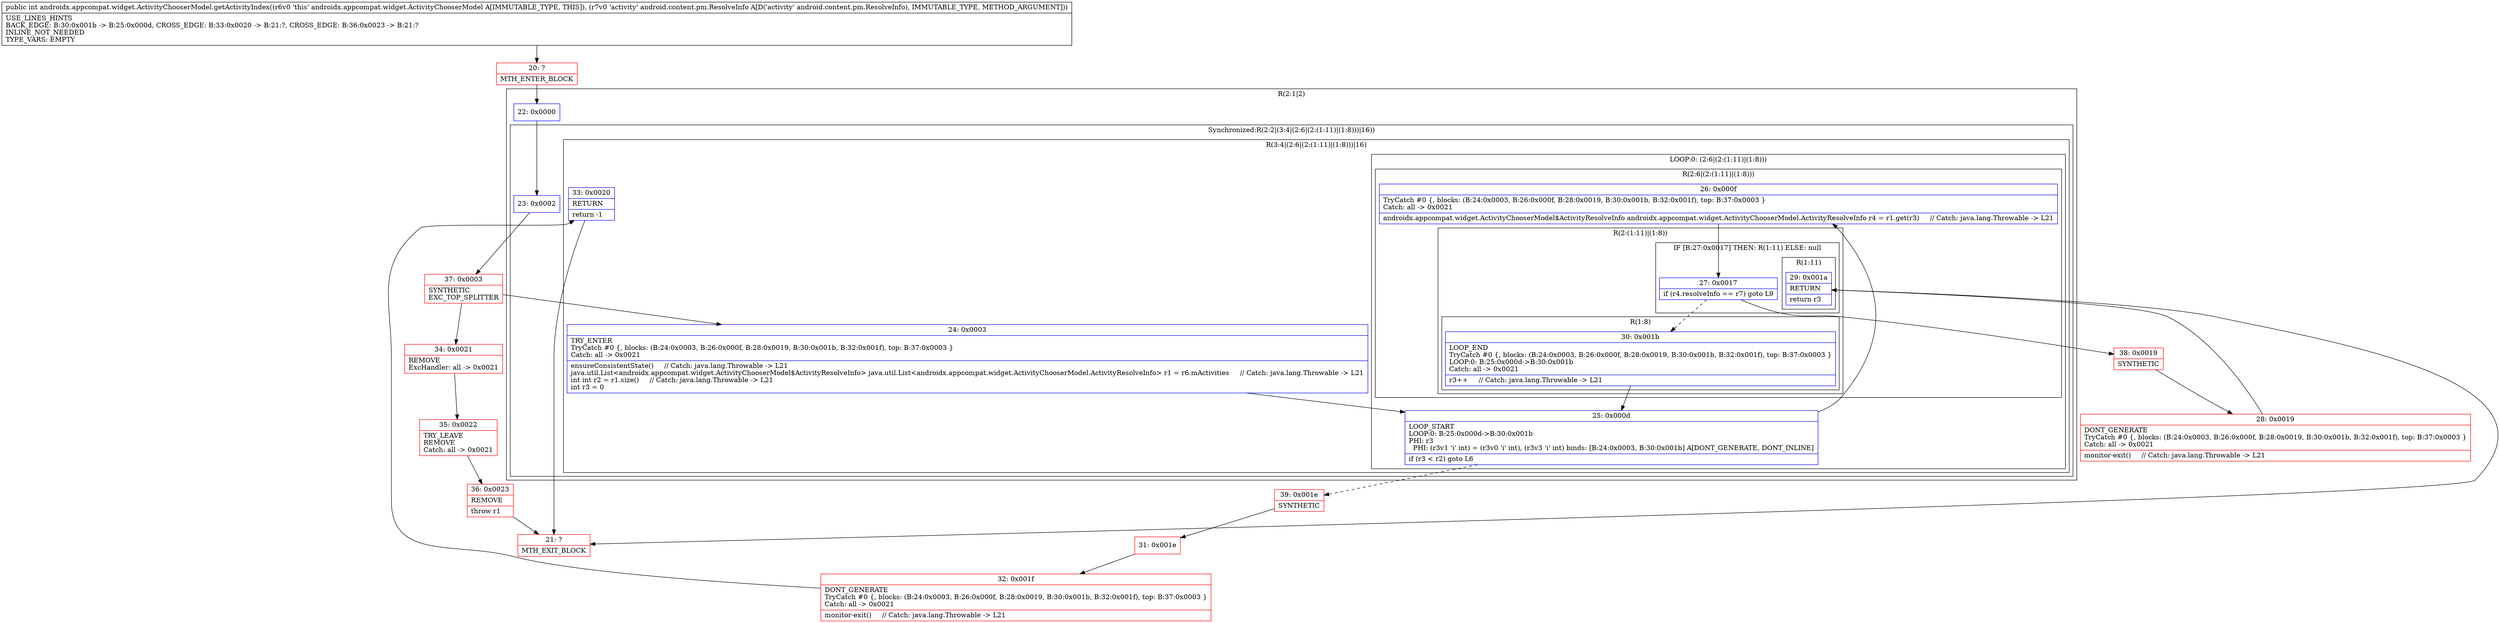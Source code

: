 digraph "CFG forandroidx.appcompat.widget.ActivityChooserModel.getActivityIndex(Landroid\/content\/pm\/ResolveInfo;)I" {
subgraph cluster_Region_315166252 {
label = "R(2:1|2)";
node [shape=record,color=blue];
Node_22 [shape=record,label="{22\:\ 0x0000}"];
subgraph cluster_SynchronizedRegion_727793206 {
label = "Synchronized:R(2:2|(3:4|(2:6|(2:(1:11)|(1:8)))|16))";
node [shape=record,color=blue];
Node_23 [shape=record,label="{23\:\ 0x0002}"];
subgraph cluster_Region_507585534 {
label = "R(3:4|(2:6|(2:(1:11)|(1:8)))|16)";
node [shape=record,color=blue];
Node_24 [shape=record,label="{24\:\ 0x0003|TRY_ENTER\lTryCatch #0 \{, blocks: (B:24:0x0003, B:26:0x000f, B:28:0x0019, B:30:0x001b, B:32:0x001f), top: B:37:0x0003 \}\lCatch: all \-\> 0x0021\l|ensureConsistentState()     \/\/ Catch: java.lang.Throwable \-\> L21\ljava.util.List\<androidx.appcompat.widget.ActivityChooserModel$ActivityResolveInfo\> java.util.List\<androidx.appcompat.widget.ActivityChooserModel.ActivityResolveInfo\> r1 = r6.mActivities     \/\/ Catch: java.lang.Throwable \-\> L21\lint int r2 = r1.size()     \/\/ Catch: java.lang.Throwable \-\> L21\lint r3 = 0\l}"];
subgraph cluster_LoopRegion_1365175331 {
label = "LOOP:0: (2:6|(2:(1:11)|(1:8)))";
node [shape=record,color=blue];
Node_25 [shape=record,label="{25\:\ 0x000d|LOOP_START\lLOOP:0: B:25:0x000d\-\>B:30:0x001b\lPHI: r3 \l  PHI: (r3v1 'i' int) = (r3v0 'i' int), (r3v3 'i' int) binds: [B:24:0x0003, B:30:0x001b] A[DONT_GENERATE, DONT_INLINE]\l|if (r3 \< r2) goto L6\l}"];
subgraph cluster_Region_295423544 {
label = "R(2:6|(2:(1:11)|(1:8)))";
node [shape=record,color=blue];
Node_26 [shape=record,label="{26\:\ 0x000f|TryCatch #0 \{, blocks: (B:24:0x0003, B:26:0x000f, B:28:0x0019, B:30:0x001b, B:32:0x001f), top: B:37:0x0003 \}\lCatch: all \-\> 0x0021\l|androidx.appcompat.widget.ActivityChooserModel$ActivityResolveInfo androidx.appcompat.widget.ActivityChooserModel.ActivityResolveInfo r4 = r1.get(r3)     \/\/ Catch: java.lang.Throwable \-\> L21\l}"];
subgraph cluster_Region_466390596 {
label = "R(2:(1:11)|(1:8))";
node [shape=record,color=blue];
subgraph cluster_IfRegion_906949721 {
label = "IF [B:27:0x0017] THEN: R(1:11) ELSE: null";
node [shape=record,color=blue];
Node_27 [shape=record,label="{27\:\ 0x0017|if (r4.resolveInfo == r7) goto L9\l}"];
subgraph cluster_Region_2032869194 {
label = "R(1:11)";
node [shape=record,color=blue];
Node_29 [shape=record,label="{29\:\ 0x001a|RETURN\l|return r3\l}"];
}
}
subgraph cluster_Region_1860341691 {
label = "R(1:8)";
node [shape=record,color=blue];
Node_30 [shape=record,label="{30\:\ 0x001b|LOOP_END\lTryCatch #0 \{, blocks: (B:24:0x0003, B:26:0x000f, B:28:0x0019, B:30:0x001b, B:32:0x001f), top: B:37:0x0003 \}\lLOOP:0: B:25:0x000d\-\>B:30:0x001b\lCatch: all \-\> 0x0021\l|r3++     \/\/ Catch: java.lang.Throwable \-\> L21\l}"];
}
}
}
}
Node_33 [shape=record,label="{33\:\ 0x0020|RETURN\l|return \-1\l}"];
}
}
}
Node_20 [shape=record,color=red,label="{20\:\ ?|MTH_ENTER_BLOCK\l}"];
Node_37 [shape=record,color=red,label="{37\:\ 0x0003|SYNTHETIC\lEXC_TOP_SPLITTER\l}"];
Node_38 [shape=record,color=red,label="{38\:\ 0x0019|SYNTHETIC\l}"];
Node_28 [shape=record,color=red,label="{28\:\ 0x0019|DONT_GENERATE\lTryCatch #0 \{, blocks: (B:24:0x0003, B:26:0x000f, B:28:0x0019, B:30:0x001b, B:32:0x001f), top: B:37:0x0003 \}\lCatch: all \-\> 0x0021\l|monitor\-exit()     \/\/ Catch: java.lang.Throwable \-\> L21\l}"];
Node_21 [shape=record,color=red,label="{21\:\ ?|MTH_EXIT_BLOCK\l}"];
Node_39 [shape=record,color=red,label="{39\:\ 0x001e|SYNTHETIC\l}"];
Node_31 [shape=record,color=red,label="{31\:\ 0x001e}"];
Node_32 [shape=record,color=red,label="{32\:\ 0x001f|DONT_GENERATE\lTryCatch #0 \{, blocks: (B:24:0x0003, B:26:0x000f, B:28:0x0019, B:30:0x001b, B:32:0x001f), top: B:37:0x0003 \}\lCatch: all \-\> 0x0021\l|monitor\-exit()     \/\/ Catch: java.lang.Throwable \-\> L21\l}"];
Node_34 [shape=record,color=red,label="{34\:\ 0x0021|REMOVE\lExcHandler: all \-\> 0x0021\l}"];
Node_35 [shape=record,color=red,label="{35\:\ 0x0022|TRY_LEAVE\lREMOVE\lCatch: all \-\> 0x0021\l}"];
Node_36 [shape=record,color=red,label="{36\:\ 0x0023|REMOVE\l|throw r1\l}"];
MethodNode[shape=record,label="{public int androidx.appcompat.widget.ActivityChooserModel.getActivityIndex((r6v0 'this' androidx.appcompat.widget.ActivityChooserModel A[IMMUTABLE_TYPE, THIS]), (r7v0 'activity' android.content.pm.ResolveInfo A[D('activity' android.content.pm.ResolveInfo), IMMUTABLE_TYPE, METHOD_ARGUMENT]))  | USE_LINES_HINTS\lBACK_EDGE: B:30:0x001b \-\> B:25:0x000d, CROSS_EDGE: B:33:0x0020 \-\> B:21:?, CROSS_EDGE: B:36:0x0023 \-\> B:21:?\lINLINE_NOT_NEEDED\lTYPE_VARS: EMPTY\l}"];
MethodNode -> Node_20;Node_22 -> Node_23;
Node_23 -> Node_37;
Node_24 -> Node_25;
Node_25 -> Node_26;
Node_25 -> Node_39[style=dashed];
Node_26 -> Node_27;
Node_27 -> Node_30[style=dashed];
Node_27 -> Node_38;
Node_29 -> Node_21;
Node_30 -> Node_25;
Node_33 -> Node_21;
Node_20 -> Node_22;
Node_37 -> Node_24;
Node_37 -> Node_34;
Node_38 -> Node_28;
Node_28 -> Node_29;
Node_39 -> Node_31;
Node_31 -> Node_32;
Node_32 -> Node_33;
Node_34 -> Node_35;
Node_35 -> Node_36;
Node_36 -> Node_21;
}

